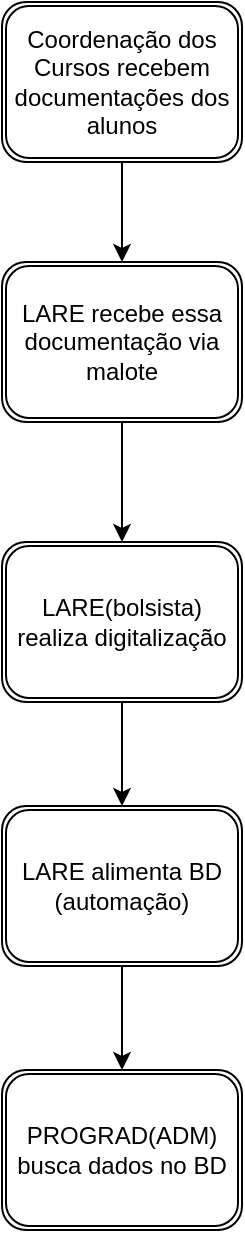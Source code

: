<mxfile version="12.2.4" type="github" pages="1">
  <diagram id="Ac0ESJRBqIwfkSxW22vr" name="Page-1">
    <mxGraphModel dx="670" dy="489" grid="1" gridSize="10" guides="1" tooltips="1" connect="1" arrows="1" fold="1" page="1" pageScale="1" pageWidth="827" pageHeight="1169" math="0" shadow="0">
      <root>
        <mxCell id="0"/>
        <mxCell id="1" parent="0"/>
        <mxCell id="8R08KbNrYtKiG_humwk1-2" value="Coordenação dos Cursos recebem documentações dos alunos" style="shape=ext;double=1;rounded=1;whiteSpace=wrap;html=1;" parent="1" vertex="1">
          <mxGeometry x="310" y="10" width="120" height="80" as="geometry"/>
        </mxCell>
        <mxCell id="8R08KbNrYtKiG_humwk1-3" value="LARE recebe essa documentação via malote" style="shape=ext;double=1;rounded=1;whiteSpace=wrap;html=1;" parent="1" vertex="1">
          <mxGeometry x="310" y="140" width="120" height="80" as="geometry"/>
        </mxCell>
        <mxCell id="8R08KbNrYtKiG_humwk1-5" value="&lt;div&gt;LARE(bolsista)&lt;/div&gt;&lt;div&gt;realiza digitalização&lt;br&gt;&lt;/div&gt;" style="shape=ext;double=1;rounded=1;whiteSpace=wrap;html=1;" parent="1" vertex="1">
          <mxGeometry x="310" y="280" width="120" height="80" as="geometry"/>
        </mxCell>
        <mxCell id="8R08KbNrYtKiG_humwk1-7" value="&lt;div&gt;LARE alimenta BD&lt;/div&gt;&lt;div&gt;(automação)&lt;br&gt;&lt;/div&gt;" style="shape=ext;double=1;rounded=1;whiteSpace=wrap;html=1;" parent="1" vertex="1">
          <mxGeometry x="310" y="412" width="120" height="80" as="geometry"/>
        </mxCell>
        <mxCell id="8R08KbNrYtKiG_humwk1-10" value="PROGRAD(ADM) busca dados no BD" style="shape=ext;double=1;rounded=1;whiteSpace=wrap;html=1;" parent="1" vertex="1">
          <mxGeometry x="310" y="544" width="120" height="80" as="geometry"/>
        </mxCell>
        <mxCell id="8R08KbNrYtKiG_humwk1-44" value="" style="endArrow=classic;html=1;exitX=0.5;exitY=1;exitDx=0;exitDy=0;" parent="1" source="8R08KbNrYtKiG_humwk1-7" edge="1">
          <mxGeometry width="50" height="50" relative="1" as="geometry">
            <mxPoint x="130" y="950" as="sourcePoint"/>
            <mxPoint x="370" y="544" as="targetPoint"/>
          </mxGeometry>
        </mxCell>
        <mxCell id="8R08KbNrYtKiG_humwk1-45" value="" style="endArrow=classic;html=1;exitX=0.5;exitY=1;exitDx=0;exitDy=0;" parent="1" source="8R08KbNrYtKiG_humwk1-5" target="8R08KbNrYtKiG_humwk1-7" edge="1">
          <mxGeometry width="50" height="50" relative="1" as="geometry">
            <mxPoint x="140" y="500" as="sourcePoint"/>
            <mxPoint x="230" y="560" as="targetPoint"/>
            <Array as="points"/>
          </mxGeometry>
        </mxCell>
        <mxCell id="8R08KbNrYtKiG_humwk1-50" value="" style="endArrow=classic;html=1;exitX=0.5;exitY=1;exitDx=0;exitDy=0;" parent="1" source="8R08KbNrYtKiG_humwk1-3" target="8R08KbNrYtKiG_humwk1-5" edge="1">
          <mxGeometry width="50" height="50" relative="1" as="geometry">
            <mxPoint x="190" y="190" as="sourcePoint"/>
            <mxPoint x="240" y="140" as="targetPoint"/>
          </mxGeometry>
        </mxCell>
        <mxCell id="8R08KbNrYtKiG_humwk1-51" value="" style="endArrow=classic;html=1;exitX=0.5;exitY=1;exitDx=0;exitDy=0;entryX=0.5;entryY=0;entryDx=0;entryDy=0;" parent="1" source="8R08KbNrYtKiG_humwk1-2" target="8R08KbNrYtKiG_humwk1-3" edge="1">
          <mxGeometry width="50" height="50" relative="1" as="geometry">
            <mxPoint x="380" y="230" as="sourcePoint"/>
            <mxPoint x="380" y="290" as="targetPoint"/>
          </mxGeometry>
        </mxCell>
      </root>
    </mxGraphModel>
  </diagram>
</mxfile>
